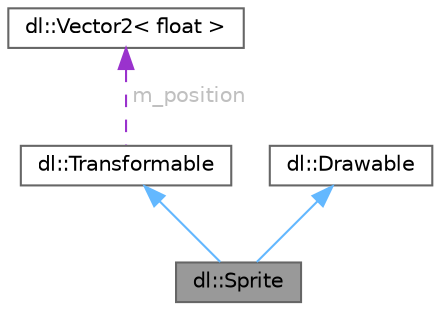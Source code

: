 digraph "dl::Sprite"
{
 // LATEX_PDF_SIZE
  bgcolor="transparent";
  edge [fontname=Helvetica,fontsize=10,labelfontname=Helvetica,labelfontsize=10];
  node [fontname=Helvetica,fontsize=10,shape=box,height=0.2,width=0.4];
  Node1 [id="Node000001",label="dl::Sprite",height=0.2,width=0.4,color="gray40", fillcolor="grey60", style="filled", fontcolor="black",tooltip="A class used to handle the drawing and transformation of sprites."];
  Node2 -> Node1 [id="edge1_Node000001_Node000002",dir="back",color="steelblue1",style="solid",tooltip=" "];
  Node2 [id="Node000002",label="dl::Transformable",height=0.2,width=0.4,color="gray40", fillcolor="white", style="filled",URL="$classdl_1_1Transformable.html",tooltip="A base class for anything that has a position on the screen."];
  Node3 -> Node2 [id="edge2_Node000002_Node000003",dir="back",color="darkorchid3",style="dashed",tooltip=" ",label=" m_position",fontcolor="grey" ];
  Node3 [id="Node000003",label="dl::Vector2\< float \>",height=0.2,width=0.4,color="gray40", fillcolor="white", style="filled",URL="$classdl_1_1Vector2.html",tooltip=" "];
  Node4 -> Node1 [id="edge3_Node000001_Node000004",dir="back",color="steelblue1",style="solid",tooltip=" "];
  Node4 [id="Node000004",label="dl::Drawable",height=0.2,width=0.4,color="gray40", fillcolor="white", style="filled",URL="$classdl_1_1Drawable.html",tooltip="The base class for any object that can be drawn to the screen."];
}
